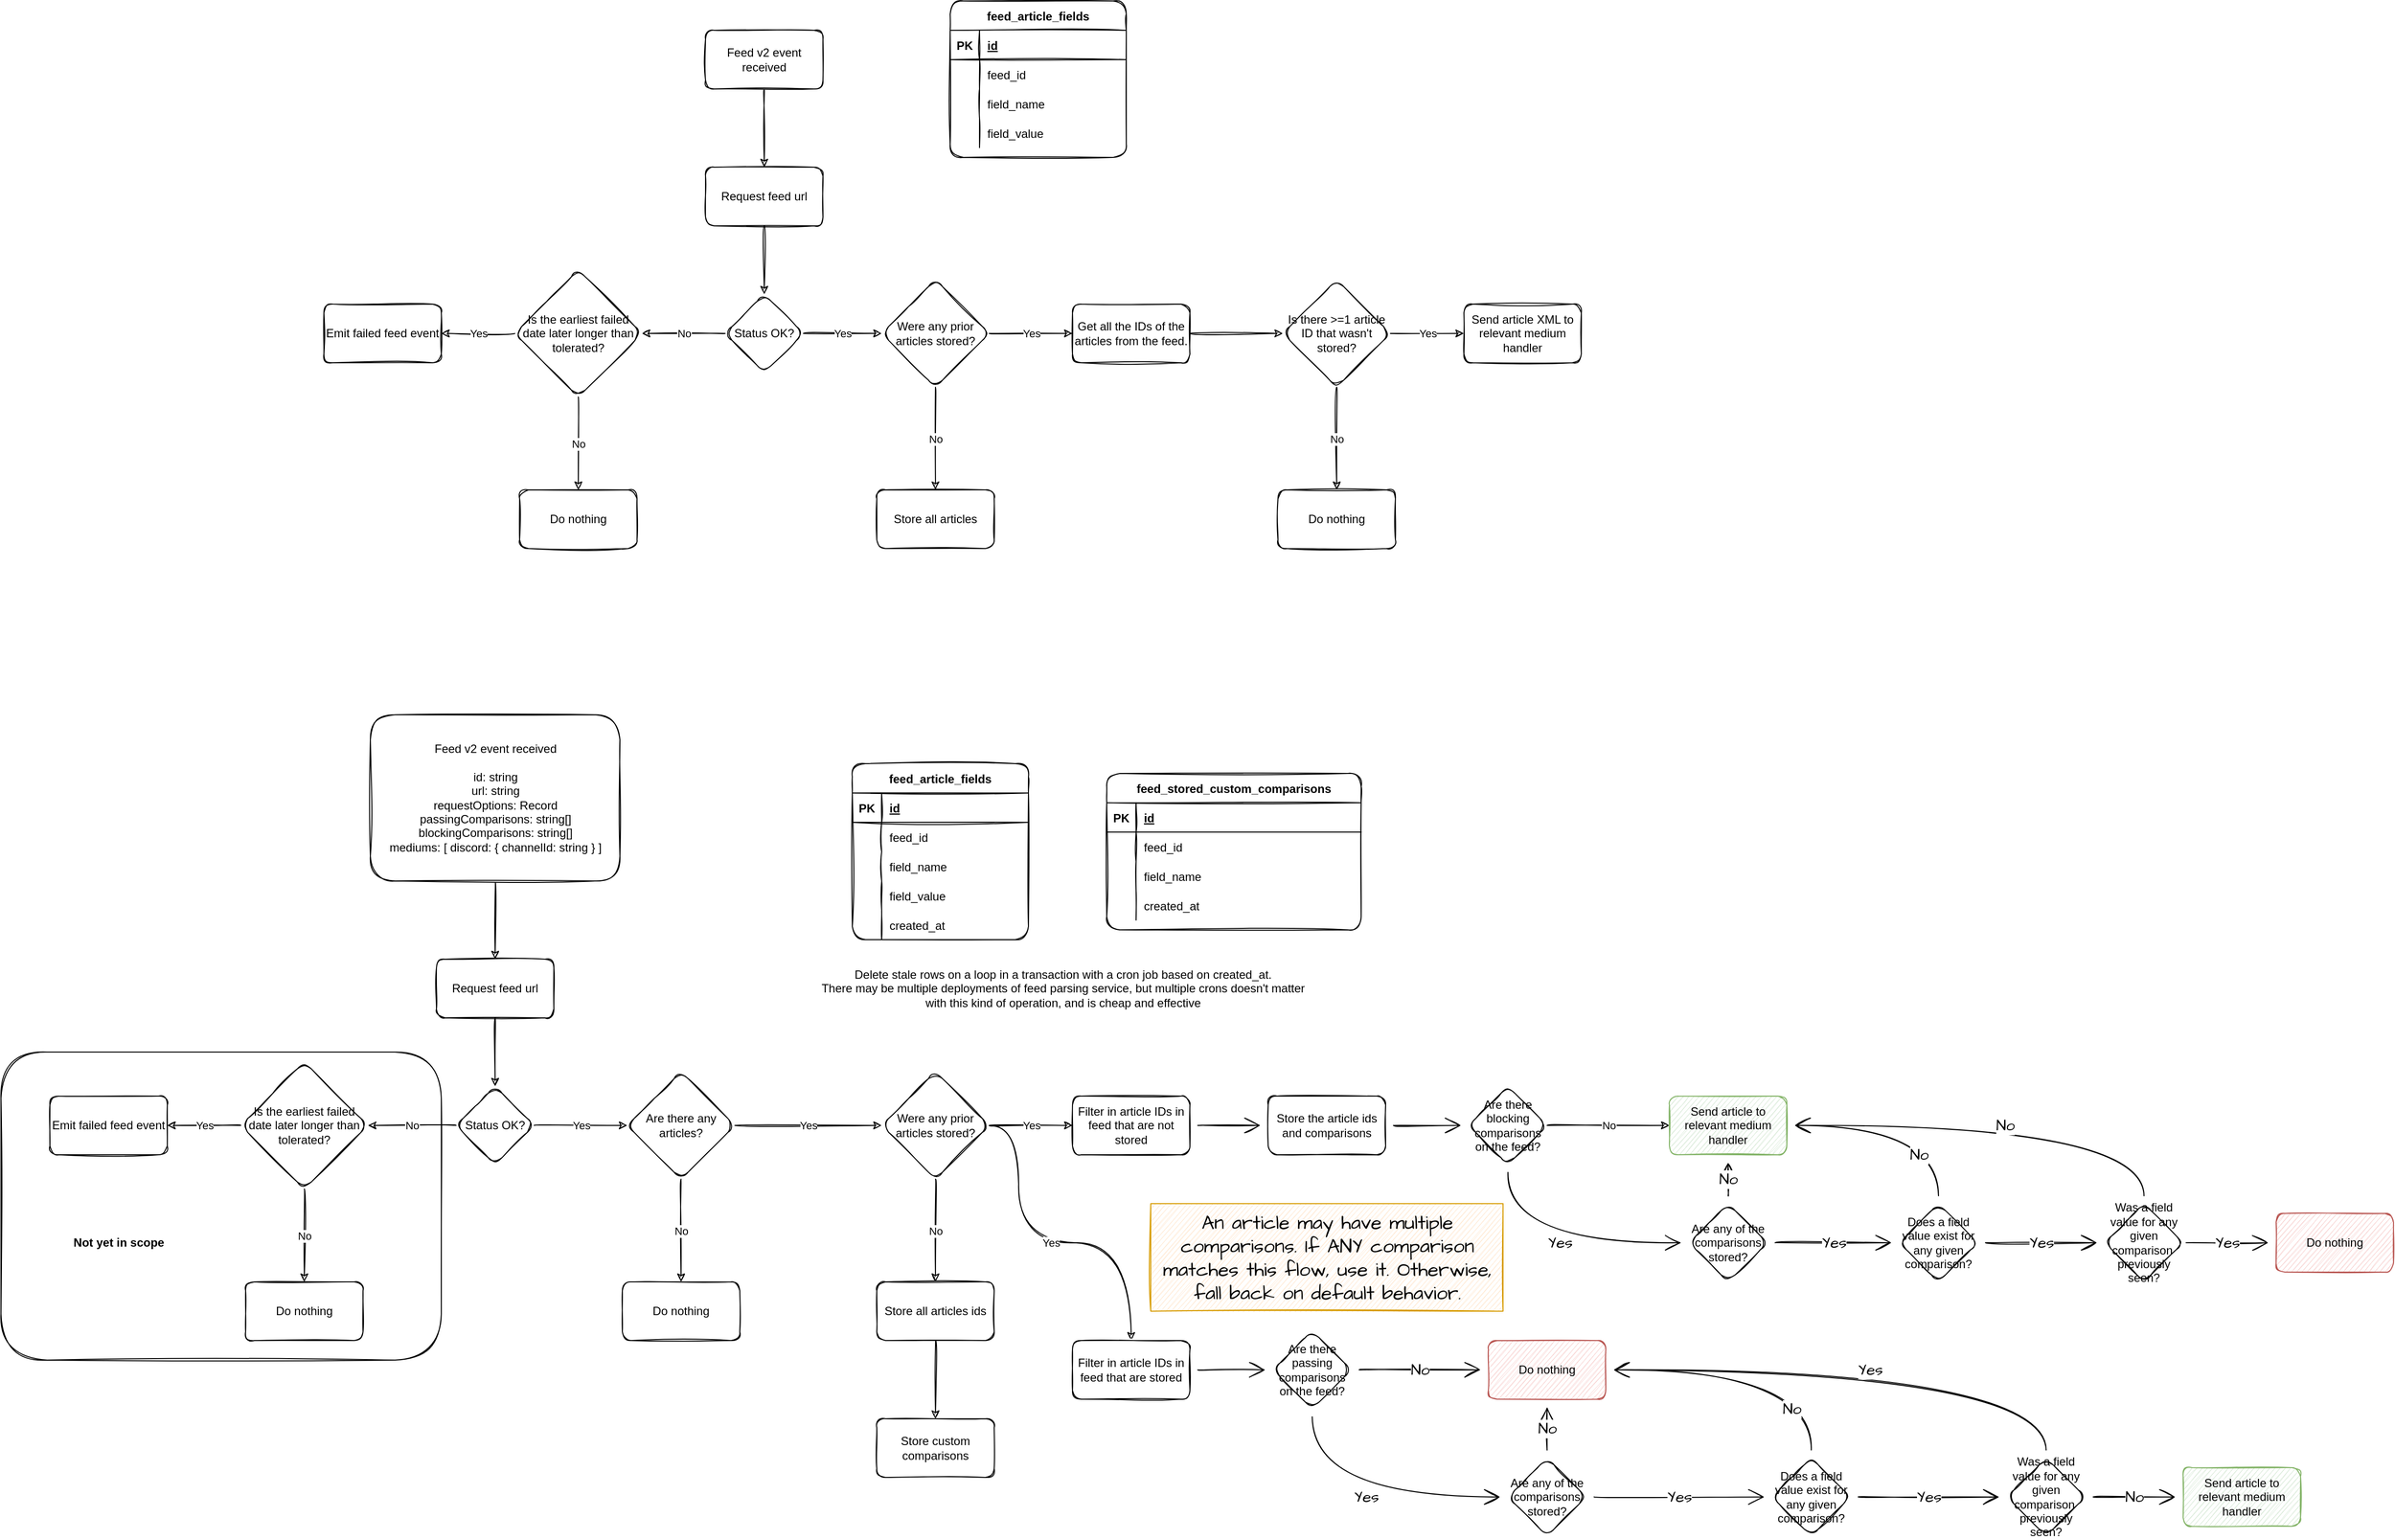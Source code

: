 <mxfile version="20.3.0" type="device"><diagram id="NX3dtGJ8D5LX6CL2xQd_" name="Page-1"><mxGraphModel dx="4646" dy="1750" grid="1" gridSize="10" guides="1" tooltips="1" connect="1" arrows="1" fold="1" page="1" pageScale="1" pageWidth="850" pageHeight="1100" math="0" shadow="0"><root><mxCell id="0"/><mxCell id="1" parent="0"/><mxCell id="JQolYq6TL8pq6cdomfKo-1" value="" style="rounded=1;whiteSpace=wrap;html=1;sketch=1;" parent="1" vertex="1"><mxGeometry x="-940" y="1565" width="450" height="315" as="geometry"/></mxCell><mxCell id="UjruZwd3afBbPJauYaUK-8" value="" style="edgeStyle=orthogonalEdgeStyle;curved=1;rounded=1;sketch=1;orthogonalLoop=1;jettySize=auto;html=1;" parent="1" source="UjruZwd3afBbPJauYaUK-1" target="UjruZwd3afBbPJauYaUK-7" edge="1"><mxGeometry relative="1" as="geometry"/></mxCell><mxCell id="UjruZwd3afBbPJauYaUK-1" value="Feed v2 event received" style="rounded=1;whiteSpace=wrap;html=1;sketch=1;" parent="1" vertex="1"><mxGeometry x="-220" y="520" width="120" height="60" as="geometry"/></mxCell><mxCell id="UjruZwd3afBbPJauYaUK-10" value="" style="edgeStyle=orthogonalEdgeStyle;curved=1;rounded=1;sketch=1;orthogonalLoop=1;jettySize=auto;html=1;" parent="1" source="UjruZwd3afBbPJauYaUK-7" target="UjruZwd3afBbPJauYaUK-9" edge="1"><mxGeometry relative="1" as="geometry"/></mxCell><mxCell id="UjruZwd3afBbPJauYaUK-7" value="Request feed url" style="whiteSpace=wrap;html=1;rounded=1;sketch=1;" parent="1" vertex="1"><mxGeometry x="-220" y="660" width="120" height="60" as="geometry"/></mxCell><mxCell id="UjruZwd3afBbPJauYaUK-16" value="Yes" style="edgeStyle=orthogonalEdgeStyle;curved=1;rounded=1;sketch=1;orthogonalLoop=1;jettySize=auto;html=1;" parent="1" source="UjruZwd3afBbPJauYaUK-9" target="UjruZwd3afBbPJauYaUK-15" edge="1"><mxGeometry relative="1" as="geometry"/></mxCell><mxCell id="UuwWBaekRTaHLCfg-DaV-33" value="No" style="edgeStyle=orthogonalEdgeStyle;curved=1;rounded=1;sketch=1;orthogonalLoop=1;jettySize=auto;html=1;" parent="1" source="UjruZwd3afBbPJauYaUK-9" target="UuwWBaekRTaHLCfg-DaV-32" edge="1"><mxGeometry relative="1" as="geometry"/></mxCell><mxCell id="UjruZwd3afBbPJauYaUK-9" value="Status OK?" style="rhombus;whiteSpace=wrap;html=1;rounded=1;sketch=1;" parent="1" vertex="1"><mxGeometry x="-200" y="790" width="80" height="80" as="geometry"/></mxCell><mxCell id="UjruZwd3afBbPJauYaUK-11" value="Emit failed feed event" style="whiteSpace=wrap;html=1;rounded=1;sketch=1;" parent="1" vertex="1"><mxGeometry x="-610" y="800" width="120" height="60" as="geometry"/></mxCell><mxCell id="UjruZwd3afBbPJauYaUK-20" value="Yes" style="edgeStyle=orthogonalEdgeStyle;curved=1;rounded=1;sketch=1;orthogonalLoop=1;jettySize=auto;html=1;" parent="1" source="UjruZwd3afBbPJauYaUK-15" target="UjruZwd3afBbPJauYaUK-19" edge="1"><mxGeometry relative="1" as="geometry"/></mxCell><mxCell id="UjruZwd3afBbPJauYaUK-62" value="No" style="edgeStyle=orthogonalEdgeStyle;curved=1;rounded=1;sketch=1;orthogonalLoop=1;jettySize=auto;html=1;" parent="1" source="UjruZwd3afBbPJauYaUK-15" target="UjruZwd3afBbPJauYaUK-61" edge="1"><mxGeometry relative="1" as="geometry"/></mxCell><mxCell id="UjruZwd3afBbPJauYaUK-15" value="Were any prior articles stored?" style="rhombus;whiteSpace=wrap;html=1;rounded=1;sketch=1;" parent="1" vertex="1"><mxGeometry x="-40" y="775" width="110" height="110" as="geometry"/></mxCell><mxCell id="UjruZwd3afBbPJauYaUK-22" value="" style="edgeStyle=orthogonalEdgeStyle;curved=1;rounded=1;sketch=1;orthogonalLoop=1;jettySize=auto;html=1;" parent="1" source="UjruZwd3afBbPJauYaUK-19" target="UjruZwd3afBbPJauYaUK-21" edge="1"><mxGeometry relative="1" as="geometry"/></mxCell><mxCell id="UjruZwd3afBbPJauYaUK-19" value="Get all the IDs of the articles from the feed." style="whiteSpace=wrap;html=1;rounded=1;sketch=1;" parent="1" vertex="1"><mxGeometry x="155" y="800" width="120" height="60" as="geometry"/></mxCell><mxCell id="UjruZwd3afBbPJauYaUK-28" value="No" style="edgeStyle=orthogonalEdgeStyle;curved=1;rounded=1;sketch=1;orthogonalLoop=1;jettySize=auto;html=1;" parent="1" source="UjruZwd3afBbPJauYaUK-21" target="UjruZwd3afBbPJauYaUK-27" edge="1"><mxGeometry relative="1" as="geometry"/></mxCell><mxCell id="UjruZwd3afBbPJauYaUK-30" value="Yes" style="edgeStyle=orthogonalEdgeStyle;curved=1;rounded=1;sketch=1;orthogonalLoop=1;jettySize=auto;html=1;" parent="1" source="UjruZwd3afBbPJauYaUK-21" target="UjruZwd3afBbPJauYaUK-29" edge="1"><mxGeometry relative="1" as="geometry"/></mxCell><mxCell id="UjruZwd3afBbPJauYaUK-21" value="Is there &amp;gt;=1 article ID that wasn't stored?" style="rhombus;whiteSpace=wrap;html=1;rounded=1;sketch=1;" parent="1" vertex="1"><mxGeometry x="370" y="775" width="110" height="110" as="geometry"/></mxCell><mxCell id="UjruZwd3afBbPJauYaUK-27" value="Do nothing" style="whiteSpace=wrap;html=1;rounded=1;sketch=1;" parent="1" vertex="1"><mxGeometry x="365" y="990" width="120" height="60" as="geometry"/></mxCell><mxCell id="UjruZwd3afBbPJauYaUK-29" value="Send article XML to relevant medium handler" style="whiteSpace=wrap;html=1;rounded=1;sketch=1;" parent="1" vertex="1"><mxGeometry x="555" y="800" width="120" height="60" as="geometry"/></mxCell><mxCell id="UjruZwd3afBbPJauYaUK-31" value="feed_article_fields" style="shape=table;startSize=30;container=1;collapsible=1;childLayout=tableLayout;fixedRows=1;rowLines=0;fontStyle=1;align=center;resizeLast=1;rounded=1;sketch=1;" parent="1" vertex="1"><mxGeometry x="30" y="490" width="180" height="160.0" as="geometry"/></mxCell><mxCell id="UjruZwd3afBbPJauYaUK-32" value="" style="shape=tableRow;horizontal=0;startSize=0;swimlaneHead=0;swimlaneBody=0;fillColor=none;collapsible=0;dropTarget=0;points=[[0,0.5],[1,0.5]];portConstraint=eastwest;top=0;left=0;right=0;bottom=1;rounded=1;sketch=1;" parent="UjruZwd3afBbPJauYaUK-31" vertex="1"><mxGeometry y="30" width="180" height="30" as="geometry"/></mxCell><mxCell id="UjruZwd3afBbPJauYaUK-33" value="PK" style="shape=partialRectangle;connectable=0;fillColor=none;top=0;left=0;bottom=0;right=0;fontStyle=1;overflow=hidden;rounded=1;sketch=1;" parent="UjruZwd3afBbPJauYaUK-32" vertex="1"><mxGeometry width="30" height="30" as="geometry"><mxRectangle width="30" height="30" as="alternateBounds"/></mxGeometry></mxCell><mxCell id="UjruZwd3afBbPJauYaUK-34" value="id" style="shape=partialRectangle;connectable=0;fillColor=none;top=0;left=0;bottom=0;right=0;align=left;spacingLeft=6;fontStyle=5;overflow=hidden;rounded=1;sketch=1;" parent="UjruZwd3afBbPJauYaUK-32" vertex="1"><mxGeometry x="30" width="150" height="30" as="geometry"><mxRectangle width="150" height="30" as="alternateBounds"/></mxGeometry></mxCell><mxCell id="UjruZwd3afBbPJauYaUK-35" value="" style="shape=tableRow;horizontal=0;startSize=0;swimlaneHead=0;swimlaneBody=0;fillColor=none;collapsible=0;dropTarget=0;points=[[0,0.5],[1,0.5]];portConstraint=eastwest;top=0;left=0;right=0;bottom=0;rounded=1;sketch=1;" parent="UjruZwd3afBbPJauYaUK-31" vertex="1"><mxGeometry y="60" width="180" height="30" as="geometry"/></mxCell><mxCell id="UjruZwd3afBbPJauYaUK-36" value="" style="shape=partialRectangle;connectable=0;fillColor=none;top=0;left=0;bottom=0;right=0;editable=1;overflow=hidden;rounded=1;sketch=1;" parent="UjruZwd3afBbPJauYaUK-35" vertex="1"><mxGeometry width="30" height="30" as="geometry"><mxRectangle width="30" height="30" as="alternateBounds"/></mxGeometry></mxCell><mxCell id="UjruZwd3afBbPJauYaUK-37" value="feed_id" style="shape=partialRectangle;connectable=0;fillColor=none;top=0;left=0;bottom=0;right=0;align=left;spacingLeft=6;overflow=hidden;rounded=1;sketch=1;" parent="UjruZwd3afBbPJauYaUK-35" vertex="1"><mxGeometry x="30" width="150" height="30" as="geometry"><mxRectangle width="150" height="30" as="alternateBounds"/></mxGeometry></mxCell><mxCell id="UjruZwd3afBbPJauYaUK-38" value="" style="shape=tableRow;horizontal=0;startSize=0;swimlaneHead=0;swimlaneBody=0;fillColor=none;collapsible=0;dropTarget=0;points=[[0,0.5],[1,0.5]];portConstraint=eastwest;top=0;left=0;right=0;bottom=0;rounded=1;sketch=1;" parent="UjruZwd3afBbPJauYaUK-31" vertex="1"><mxGeometry y="90" width="180" height="30" as="geometry"/></mxCell><mxCell id="UjruZwd3afBbPJauYaUK-39" value="" style="shape=partialRectangle;connectable=0;fillColor=none;top=0;left=0;bottom=0;right=0;editable=1;overflow=hidden;rounded=1;sketch=1;" parent="UjruZwd3afBbPJauYaUK-38" vertex="1"><mxGeometry width="30" height="30" as="geometry"><mxRectangle width="30" height="30" as="alternateBounds"/></mxGeometry></mxCell><mxCell id="UjruZwd3afBbPJauYaUK-40" value="field_name" style="shape=partialRectangle;connectable=0;fillColor=none;top=0;left=0;bottom=0;right=0;align=left;spacingLeft=6;overflow=hidden;rounded=1;sketch=1;" parent="UjruZwd3afBbPJauYaUK-38" vertex="1"><mxGeometry x="30" width="150" height="30" as="geometry"><mxRectangle width="150" height="30" as="alternateBounds"/></mxGeometry></mxCell><mxCell id="UjruZwd3afBbPJauYaUK-41" value="" style="shape=tableRow;horizontal=0;startSize=0;swimlaneHead=0;swimlaneBody=0;fillColor=none;collapsible=0;dropTarget=0;points=[[0,0.5],[1,0.5]];portConstraint=eastwest;top=0;left=0;right=0;bottom=0;rounded=1;sketch=1;" parent="UjruZwd3afBbPJauYaUK-31" vertex="1"><mxGeometry y="120" width="180" height="30" as="geometry"/></mxCell><mxCell id="UjruZwd3afBbPJauYaUK-42" value="" style="shape=partialRectangle;connectable=0;fillColor=none;top=0;left=0;bottom=0;right=0;editable=1;overflow=hidden;rounded=1;sketch=1;" parent="UjruZwd3afBbPJauYaUK-41" vertex="1"><mxGeometry width="30" height="30" as="geometry"><mxRectangle width="30" height="30" as="alternateBounds"/></mxGeometry></mxCell><mxCell id="UjruZwd3afBbPJauYaUK-43" value="field_value" style="shape=partialRectangle;connectable=0;fillColor=none;top=0;left=0;bottom=0;right=0;align=left;spacingLeft=6;overflow=hidden;rounded=1;sketch=1;" parent="UjruZwd3afBbPJauYaUK-41" vertex="1"><mxGeometry x="30" width="150" height="30" as="geometry"><mxRectangle width="150" height="30" as="alternateBounds"/></mxGeometry></mxCell><mxCell id="UjruZwd3afBbPJauYaUK-48" value="feed_stored_custom_comparisons" style="shape=table;startSize=30;container=1;collapsible=1;childLayout=tableLayout;fixedRows=1;rowLines=0;fontStyle=1;align=center;resizeLast=1;rounded=1;sketch=1;" parent="1" vertex="1"><mxGeometry x="190" y="1280" width="260" height="160" as="geometry"><mxRectangle x="290" y="1310" width="230" height="30" as="alternateBounds"/></mxGeometry></mxCell><mxCell id="UjruZwd3afBbPJauYaUK-49" value="" style="shape=tableRow;horizontal=0;startSize=0;swimlaneHead=0;swimlaneBody=0;fillColor=none;collapsible=0;dropTarget=0;points=[[0,0.5],[1,0.5]];portConstraint=eastwest;top=0;left=0;right=0;bottom=1;rounded=1;sketch=1;" parent="UjruZwd3afBbPJauYaUK-48" vertex="1"><mxGeometry y="30" width="260" height="30" as="geometry"/></mxCell><mxCell id="UjruZwd3afBbPJauYaUK-50" value="PK" style="shape=partialRectangle;connectable=0;fillColor=none;top=0;left=0;bottom=0;right=0;fontStyle=1;overflow=hidden;rounded=1;sketch=1;" parent="UjruZwd3afBbPJauYaUK-49" vertex="1"><mxGeometry width="30" height="30" as="geometry"><mxRectangle width="30" height="30" as="alternateBounds"/></mxGeometry></mxCell><mxCell id="UjruZwd3afBbPJauYaUK-51" value="id" style="shape=partialRectangle;connectable=0;fillColor=none;top=0;left=0;bottom=0;right=0;align=left;spacingLeft=6;fontStyle=5;overflow=hidden;rounded=1;sketch=1;" parent="UjruZwd3afBbPJauYaUK-49" vertex="1"><mxGeometry x="30" width="230" height="30" as="geometry"><mxRectangle width="230" height="30" as="alternateBounds"/></mxGeometry></mxCell><mxCell id="UjruZwd3afBbPJauYaUK-52" value="" style="shape=tableRow;horizontal=0;startSize=0;swimlaneHead=0;swimlaneBody=0;fillColor=none;collapsible=0;dropTarget=0;points=[[0,0.5],[1,0.5]];portConstraint=eastwest;top=0;left=0;right=0;bottom=0;rounded=1;sketch=1;" parent="UjruZwd3afBbPJauYaUK-48" vertex="1"><mxGeometry y="60" width="260" height="30" as="geometry"/></mxCell><mxCell id="UjruZwd3afBbPJauYaUK-53" value="" style="shape=partialRectangle;connectable=0;fillColor=none;top=0;left=0;bottom=0;right=0;editable=1;overflow=hidden;rounded=1;sketch=1;" parent="UjruZwd3afBbPJauYaUK-52" vertex="1"><mxGeometry width="30" height="30" as="geometry"><mxRectangle width="30" height="30" as="alternateBounds"/></mxGeometry></mxCell><mxCell id="UjruZwd3afBbPJauYaUK-54" value="feed_id" style="shape=partialRectangle;connectable=0;fillColor=none;top=0;left=0;bottom=0;right=0;align=left;spacingLeft=6;overflow=hidden;rounded=1;sketch=1;" parent="UjruZwd3afBbPJauYaUK-52" vertex="1"><mxGeometry x="30" width="230" height="30" as="geometry"><mxRectangle width="230" height="30" as="alternateBounds"/></mxGeometry></mxCell><mxCell id="UjruZwd3afBbPJauYaUK-55" value="" style="shape=tableRow;horizontal=0;startSize=0;swimlaneHead=0;swimlaneBody=0;fillColor=none;collapsible=0;dropTarget=0;points=[[0,0.5],[1,0.5]];portConstraint=eastwest;top=0;left=0;right=0;bottom=0;rounded=1;sketch=1;" parent="UjruZwd3afBbPJauYaUK-48" vertex="1"><mxGeometry y="90" width="260" height="30" as="geometry"/></mxCell><mxCell id="UjruZwd3afBbPJauYaUK-56" value="" style="shape=partialRectangle;connectable=0;fillColor=none;top=0;left=0;bottom=0;right=0;editable=1;overflow=hidden;rounded=1;sketch=1;" parent="UjruZwd3afBbPJauYaUK-55" vertex="1"><mxGeometry width="30" height="30" as="geometry"><mxRectangle width="30" height="30" as="alternateBounds"/></mxGeometry></mxCell><mxCell id="UjruZwd3afBbPJauYaUK-57" value="field_name" style="shape=partialRectangle;connectable=0;fillColor=none;top=0;left=0;bottom=0;right=0;align=left;spacingLeft=6;overflow=hidden;rounded=1;sketch=1;" parent="UjruZwd3afBbPJauYaUK-55" vertex="1"><mxGeometry x="30" width="230" height="30" as="geometry"><mxRectangle width="230" height="30" as="alternateBounds"/></mxGeometry></mxCell><mxCell id="yn1hwehhGL6Bfe9SD7ZM-12" style="shape=tableRow;horizontal=0;startSize=0;swimlaneHead=0;swimlaneBody=0;fillColor=none;collapsible=0;dropTarget=0;points=[[0,0.5],[1,0.5]];portConstraint=eastwest;top=0;left=0;right=0;bottom=0;rounded=1;sketch=1;" parent="UjruZwd3afBbPJauYaUK-48" vertex="1"><mxGeometry y="120" width="260" height="30" as="geometry"/></mxCell><mxCell id="yn1hwehhGL6Bfe9SD7ZM-13" style="shape=partialRectangle;connectable=0;fillColor=none;top=0;left=0;bottom=0;right=0;editable=1;overflow=hidden;rounded=1;sketch=1;" parent="yn1hwehhGL6Bfe9SD7ZM-12" vertex="1"><mxGeometry width="30" height="30" as="geometry"><mxRectangle width="30" height="30" as="alternateBounds"/></mxGeometry></mxCell><mxCell id="yn1hwehhGL6Bfe9SD7ZM-14" value="created_at" style="shape=partialRectangle;connectable=0;fillColor=none;top=0;left=0;bottom=0;right=0;align=left;spacingLeft=6;overflow=hidden;rounded=1;sketch=1;" parent="yn1hwehhGL6Bfe9SD7ZM-12" vertex="1"><mxGeometry x="30" width="230" height="30" as="geometry"><mxRectangle width="230" height="30" as="alternateBounds"/></mxGeometry></mxCell><mxCell id="UjruZwd3afBbPJauYaUK-61" value="Store all articles" style="whiteSpace=wrap;html=1;rounded=1;sketch=1;" parent="1" vertex="1"><mxGeometry x="-45" y="990" width="120" height="60" as="geometry"/></mxCell><mxCell id="UjruZwd3afBbPJauYaUK-65" value="" style="edgeStyle=orthogonalEdgeStyle;curved=1;rounded=1;sketch=1;orthogonalLoop=1;jettySize=auto;html=1;" parent="1" source="UjruZwd3afBbPJauYaUK-66" target="UjruZwd3afBbPJauYaUK-68" edge="1"><mxGeometry relative="1" as="geometry"/></mxCell><mxCell id="UjruZwd3afBbPJauYaUK-66" value="Feed v2 event received&lt;br&gt;&lt;br&gt;id: string&lt;br&gt;url: string&lt;br&gt;requestOptions: Record&lt;br&gt;passingComparisons: string[]&lt;br&gt;blockingComparisons: string[]&lt;br&gt;mediums: [ discord: { channelId: string } ]" style="rounded=1;whiteSpace=wrap;html=1;sketch=1;" parent="1" vertex="1"><mxGeometry x="-562.5" y="1220" width="255" height="170" as="geometry"/></mxCell><mxCell id="UjruZwd3afBbPJauYaUK-67" value="" style="edgeStyle=orthogonalEdgeStyle;curved=1;rounded=1;sketch=1;orthogonalLoop=1;jettySize=auto;html=1;" parent="1" source="UjruZwd3afBbPJauYaUK-68" target="UjruZwd3afBbPJauYaUK-71" edge="1"><mxGeometry relative="1" as="geometry"/></mxCell><mxCell id="UjruZwd3afBbPJauYaUK-68" value="Request feed url" style="whiteSpace=wrap;html=1;rounded=1;sketch=1;" parent="1" vertex="1"><mxGeometry x="-495" y="1470" width="120" height="60" as="geometry"/></mxCell><mxCell id="UjruZwd3afBbPJauYaUK-69" value="No" style="edgeStyle=orthogonalEdgeStyle;curved=1;rounded=1;sketch=1;orthogonalLoop=1;jettySize=auto;html=1;" parent="1" source="UjruZwd3afBbPJauYaUK-71" target="UuwWBaekRTaHLCfg-DaV-40" edge="1"><mxGeometry relative="1" as="geometry"><mxPoint x="-565" y="1640" as="targetPoint"/></mxGeometry></mxCell><mxCell id="iuMn7tpD9cM22pxdiY5I-2" value="Yes" style="edgeStyle=orthogonalEdgeStyle;rounded=1;orthogonalLoop=1;jettySize=auto;html=1;sketch=1;curved=1;" parent="1" source="UjruZwd3afBbPJauYaUK-71" target="iuMn7tpD9cM22pxdiY5I-1" edge="1"><mxGeometry relative="1" as="geometry"/></mxCell><mxCell id="UjruZwd3afBbPJauYaUK-71" value="Status OK?" style="rhombus;whiteSpace=wrap;html=1;rounded=1;sketch=1;" parent="1" vertex="1"><mxGeometry x="-475" y="1600" width="80" height="80" as="geometry"/></mxCell><mxCell id="UjruZwd3afBbPJauYaUK-73" value="Yes" style="edgeStyle=orthogonalEdgeStyle;curved=1;rounded=1;sketch=1;orthogonalLoop=1;jettySize=auto;html=1;" parent="1" source="UjruZwd3afBbPJauYaUK-75" target="UjruZwd3afBbPJauYaUK-77" edge="1"><mxGeometry relative="1" as="geometry"/></mxCell><mxCell id="UjruZwd3afBbPJauYaUK-74" value="No" style="edgeStyle=orthogonalEdgeStyle;curved=1;rounded=1;sketch=1;orthogonalLoop=1;jettySize=auto;html=1;" parent="1" source="UjruZwd3afBbPJauYaUK-75" target="UjruZwd3afBbPJauYaUK-96" edge="1"><mxGeometry relative="1" as="geometry"/></mxCell><mxCell id="W9QE7GPgcjzVkX7TbhFV-22" value="Yes" style="edgeStyle=orthogonalEdgeStyle;rounded=1;orthogonalLoop=1;jettySize=auto;html=1;sketch=1;curved=1;" parent="1" source="UjruZwd3afBbPJauYaUK-75" target="W9QE7GPgcjzVkX7TbhFV-17" edge="1"><mxGeometry relative="1" as="geometry"><Array as="points"><mxPoint x="100" y="1640"/><mxPoint x="100" y="1760"/></Array></mxGeometry></mxCell><mxCell id="UjruZwd3afBbPJauYaUK-75" value="Were any prior articles stored?" style="rhombus;whiteSpace=wrap;html=1;rounded=1;sketch=1;" parent="1" vertex="1"><mxGeometry x="-40" y="1585" width="110" height="110" as="geometry"/></mxCell><mxCell id="W9QE7GPgcjzVkX7TbhFV-47" value="" style="edgeStyle=orthogonalEdgeStyle;curved=1;rounded=0;sketch=1;hachureGap=4;orthogonalLoop=1;jettySize=auto;html=1;fontFamily=Architects Daughter;fontSource=https%3A%2F%2Ffonts.googleapis.com%2Fcss%3Ffamily%3DArchitects%2BDaughter;fontSize=16;endArrow=open;startSize=14;endSize=14;sourcePerimeterSpacing=8;targetPerimeterSpacing=8;" parent="1" source="UjruZwd3afBbPJauYaUK-77" target="W9QE7GPgcjzVkX7TbhFV-46" edge="1"><mxGeometry relative="1" as="geometry"/></mxCell><mxCell id="UjruZwd3afBbPJauYaUK-77" value="Filter in article IDs in feed that are not stored" style="whiteSpace=wrap;html=1;rounded=1;sketch=1;" parent="1" vertex="1"><mxGeometry x="155" y="1610" width="120" height="60" as="geometry"/></mxCell><mxCell id="UjruZwd3afBbPJauYaUK-83" value="feed_article_fields" style="shape=table;startSize=30;container=1;collapsible=1;childLayout=tableLayout;fixedRows=1;rowLines=0;fontStyle=1;align=center;resizeLast=1;rounded=1;sketch=1;" parent="1" vertex="1"><mxGeometry x="-70" y="1270" width="180" height="180" as="geometry"/></mxCell><mxCell id="UjruZwd3afBbPJauYaUK-84" value="" style="shape=tableRow;horizontal=0;startSize=0;swimlaneHead=0;swimlaneBody=0;fillColor=none;collapsible=0;dropTarget=0;points=[[0,0.5],[1,0.5]];portConstraint=eastwest;top=0;left=0;right=0;bottom=1;rounded=1;sketch=1;" parent="UjruZwd3afBbPJauYaUK-83" vertex="1"><mxGeometry y="30" width="180" height="30" as="geometry"/></mxCell><mxCell id="UjruZwd3afBbPJauYaUK-85" value="PK" style="shape=partialRectangle;connectable=0;fillColor=none;top=0;left=0;bottom=0;right=0;fontStyle=1;overflow=hidden;rounded=1;sketch=1;" parent="UjruZwd3afBbPJauYaUK-84" vertex="1"><mxGeometry width="30" height="30" as="geometry"><mxRectangle width="30" height="30" as="alternateBounds"/></mxGeometry></mxCell><mxCell id="UjruZwd3afBbPJauYaUK-86" value="id" style="shape=partialRectangle;connectable=0;fillColor=none;top=0;left=0;bottom=0;right=0;align=left;spacingLeft=6;fontStyle=5;overflow=hidden;rounded=1;sketch=1;" parent="UjruZwd3afBbPJauYaUK-84" vertex="1"><mxGeometry x="30" width="150" height="30" as="geometry"><mxRectangle width="150" height="30" as="alternateBounds"/></mxGeometry></mxCell><mxCell id="UjruZwd3afBbPJauYaUK-87" value="" style="shape=tableRow;horizontal=0;startSize=0;swimlaneHead=0;swimlaneBody=0;fillColor=none;collapsible=0;dropTarget=0;points=[[0,0.5],[1,0.5]];portConstraint=eastwest;top=0;left=0;right=0;bottom=0;rounded=1;sketch=1;" parent="UjruZwd3afBbPJauYaUK-83" vertex="1"><mxGeometry y="60" width="180" height="30" as="geometry"/></mxCell><mxCell id="UjruZwd3afBbPJauYaUK-88" value="" style="shape=partialRectangle;connectable=0;fillColor=none;top=0;left=0;bottom=0;right=0;editable=1;overflow=hidden;rounded=1;sketch=1;" parent="UjruZwd3afBbPJauYaUK-87" vertex="1"><mxGeometry width="30" height="30" as="geometry"><mxRectangle width="30" height="30" as="alternateBounds"/></mxGeometry></mxCell><mxCell id="UjruZwd3afBbPJauYaUK-89" value="feed_id" style="shape=partialRectangle;connectable=0;fillColor=none;top=0;left=0;bottom=0;right=0;align=left;spacingLeft=6;overflow=hidden;rounded=1;sketch=1;" parent="UjruZwd3afBbPJauYaUK-87" vertex="1"><mxGeometry x="30" width="150" height="30" as="geometry"><mxRectangle width="150" height="30" as="alternateBounds"/></mxGeometry></mxCell><mxCell id="UjruZwd3afBbPJauYaUK-90" value="" style="shape=tableRow;horizontal=0;startSize=0;swimlaneHead=0;swimlaneBody=0;fillColor=none;collapsible=0;dropTarget=0;points=[[0,0.5],[1,0.5]];portConstraint=eastwest;top=0;left=0;right=0;bottom=0;rounded=1;sketch=1;" parent="UjruZwd3afBbPJauYaUK-83" vertex="1"><mxGeometry y="90" width="180" height="30" as="geometry"/></mxCell><mxCell id="UjruZwd3afBbPJauYaUK-91" value="" style="shape=partialRectangle;connectable=0;fillColor=none;top=0;left=0;bottom=0;right=0;editable=1;overflow=hidden;rounded=1;sketch=1;" parent="UjruZwd3afBbPJauYaUK-90" vertex="1"><mxGeometry width="30" height="30" as="geometry"><mxRectangle width="30" height="30" as="alternateBounds"/></mxGeometry></mxCell><mxCell id="UjruZwd3afBbPJauYaUK-92" value="field_name" style="shape=partialRectangle;connectable=0;fillColor=none;top=0;left=0;bottom=0;right=0;align=left;spacingLeft=6;overflow=hidden;rounded=1;sketch=1;" parent="UjruZwd3afBbPJauYaUK-90" vertex="1"><mxGeometry x="30" width="150" height="30" as="geometry"><mxRectangle width="150" height="30" as="alternateBounds"/></mxGeometry></mxCell><mxCell id="UjruZwd3afBbPJauYaUK-93" value="" style="shape=tableRow;horizontal=0;startSize=0;swimlaneHead=0;swimlaneBody=0;fillColor=none;collapsible=0;dropTarget=0;points=[[0,0.5],[1,0.5]];portConstraint=eastwest;top=0;left=0;right=0;bottom=0;rounded=1;sketch=1;" parent="UjruZwd3afBbPJauYaUK-83" vertex="1"><mxGeometry y="120" width="180" height="30" as="geometry"/></mxCell><mxCell id="UjruZwd3afBbPJauYaUK-94" value="" style="shape=partialRectangle;connectable=0;fillColor=none;top=0;left=0;bottom=0;right=0;editable=1;overflow=hidden;rounded=1;sketch=1;" parent="UjruZwd3afBbPJauYaUK-93" vertex="1"><mxGeometry width="30" height="30" as="geometry"><mxRectangle width="30" height="30" as="alternateBounds"/></mxGeometry></mxCell><mxCell id="UjruZwd3afBbPJauYaUK-95" value="field_value" style="shape=partialRectangle;connectable=0;fillColor=none;top=0;left=0;bottom=0;right=0;align=left;spacingLeft=6;overflow=hidden;rounded=1;sketch=1;" parent="UjruZwd3afBbPJauYaUK-93" vertex="1"><mxGeometry x="30" width="150" height="30" as="geometry"><mxRectangle width="150" height="30" as="alternateBounds"/></mxGeometry></mxCell><mxCell id="UuwWBaekRTaHLCfg-DaV-29" style="shape=tableRow;horizontal=0;startSize=0;swimlaneHead=0;swimlaneBody=0;fillColor=none;collapsible=0;dropTarget=0;points=[[0,0.5],[1,0.5]];portConstraint=eastwest;top=0;left=0;right=0;bottom=0;rounded=1;sketch=1;" parent="UjruZwd3afBbPJauYaUK-83" vertex="1"><mxGeometry y="150" width="180" height="30" as="geometry"/></mxCell><mxCell id="UuwWBaekRTaHLCfg-DaV-30" style="shape=partialRectangle;connectable=0;fillColor=none;top=0;left=0;bottom=0;right=0;editable=1;overflow=hidden;rounded=1;sketch=1;" parent="UuwWBaekRTaHLCfg-DaV-29" vertex="1"><mxGeometry width="30" height="30" as="geometry"><mxRectangle width="30" height="30" as="alternateBounds"/></mxGeometry></mxCell><mxCell id="UuwWBaekRTaHLCfg-DaV-31" value="created_at" style="shape=partialRectangle;connectable=0;fillColor=none;top=0;left=0;bottom=0;right=0;align=left;spacingLeft=6;overflow=hidden;rounded=1;sketch=1;" parent="UuwWBaekRTaHLCfg-DaV-29" vertex="1"><mxGeometry x="30" width="150" height="30" as="geometry"><mxRectangle width="150" height="30" as="alternateBounds"/></mxGeometry></mxCell><mxCell id="UuwWBaekRTaHLCfg-DaV-4" value="" style="edgeStyle=orthogonalEdgeStyle;rounded=1;orthogonalLoop=1;jettySize=auto;html=1;sketch=1;curved=1;" parent="1" source="UjruZwd3afBbPJauYaUK-96" target="UuwWBaekRTaHLCfg-DaV-3" edge="1"><mxGeometry relative="1" as="geometry"/></mxCell><mxCell id="UjruZwd3afBbPJauYaUK-96" value="Store all articles ids" style="whiteSpace=wrap;html=1;rounded=1;sketch=1;" parent="1" vertex="1"><mxGeometry x="-45" y="1800" width="120" height="60" as="geometry"/></mxCell><mxCell id="UuwWBaekRTaHLCfg-DaV-3" value="Store custom comparisons" style="whiteSpace=wrap;html=1;rounded=1;sketch=1;" parent="1" vertex="1"><mxGeometry x="-45" y="1940" width="120" height="60" as="geometry"/></mxCell><mxCell id="UuwWBaekRTaHLCfg-DaV-26" value="" style="shape=tableRow;horizontal=0;startSize=0;swimlaneHead=0;swimlaneBody=0;fillColor=none;collapsible=0;dropTarget=0;points=[[0,0.5],[1,0.5]];portConstraint=eastwest;top=0;left=0;right=0;bottom=0;rounded=1;sketch=1;" parent="1" vertex="1"><mxGeometry x="170" y="1370" width="180" height="30" as="geometry"/></mxCell><mxCell id="UuwWBaekRTaHLCfg-DaV-27" value="" style="shape=partialRectangle;connectable=0;fillColor=none;top=0;left=0;bottom=0;right=0;editable=1;overflow=hidden;rounded=1;sketch=1;" parent="UuwWBaekRTaHLCfg-DaV-26" vertex="1"><mxGeometry width="30" height="30" as="geometry"><mxRectangle width="30" height="30" as="alternateBounds"/></mxGeometry></mxCell><mxCell id="UuwWBaekRTaHLCfg-DaV-34" value="Yes" style="edgeStyle=orthogonalEdgeStyle;curved=1;rounded=1;sketch=1;orthogonalLoop=1;jettySize=auto;html=1;" parent="1" source="UuwWBaekRTaHLCfg-DaV-32" target="UjruZwd3afBbPJauYaUK-11" edge="1"><mxGeometry relative="1" as="geometry"/></mxCell><mxCell id="UuwWBaekRTaHLCfg-DaV-36" value="No" style="edgeStyle=orthogonalEdgeStyle;curved=1;rounded=1;sketch=1;orthogonalLoop=1;jettySize=auto;html=1;" parent="1" source="UuwWBaekRTaHLCfg-DaV-32" target="UuwWBaekRTaHLCfg-DaV-35" edge="1"><mxGeometry relative="1" as="geometry"/></mxCell><mxCell id="UuwWBaekRTaHLCfg-DaV-32" value="Is the earliest failed date later longer than tolerated?" style="rhombus;whiteSpace=wrap;html=1;rounded=1;sketch=1;" parent="1" vertex="1"><mxGeometry x="-415" y="765" width="130" height="130" as="geometry"/></mxCell><mxCell id="UuwWBaekRTaHLCfg-DaV-35" value="Do nothing" style="whiteSpace=wrap;html=1;rounded=1;sketch=1;" parent="1" vertex="1"><mxGeometry x="-410" y="990" width="120" height="60" as="geometry"/></mxCell><mxCell id="UuwWBaekRTaHLCfg-DaV-37" value="Emit failed feed event" style="whiteSpace=wrap;html=1;rounded=1;sketch=1;" parent="1" vertex="1"><mxGeometry x="-890" y="1610" width="120" height="60" as="geometry"/></mxCell><mxCell id="UuwWBaekRTaHLCfg-DaV-38" value="Yes" style="edgeStyle=orthogonalEdgeStyle;curved=1;rounded=1;sketch=1;orthogonalLoop=1;jettySize=auto;html=1;" parent="1" source="UuwWBaekRTaHLCfg-DaV-40" target="UuwWBaekRTaHLCfg-DaV-37" edge="1"><mxGeometry relative="1" as="geometry"/></mxCell><mxCell id="UuwWBaekRTaHLCfg-DaV-39" value="No" style="edgeStyle=orthogonalEdgeStyle;curved=1;rounded=1;sketch=1;orthogonalLoop=1;jettySize=auto;html=1;" parent="1" source="UuwWBaekRTaHLCfg-DaV-40" target="UuwWBaekRTaHLCfg-DaV-41" edge="1"><mxGeometry relative="1" as="geometry"/></mxCell><mxCell id="UuwWBaekRTaHLCfg-DaV-40" value="Is the earliest failed date later longer than tolerated?" style="rhombus;whiteSpace=wrap;html=1;rounded=1;sketch=1;" parent="1" vertex="1"><mxGeometry x="-695" y="1575" width="130" height="130" as="geometry"/></mxCell><mxCell id="UuwWBaekRTaHLCfg-DaV-41" value="Do nothing" style="whiteSpace=wrap;html=1;rounded=1;sketch=1;" parent="1" vertex="1"><mxGeometry x="-690" y="1800" width="120" height="60" as="geometry"/></mxCell><mxCell id="yn1hwehhGL6Bfe9SD7ZM-1" value="Delete stale rows on a loop in a transaction with a cron job based on created_at.&lt;br&gt;There may be multiple deployments of feed parsing service, but multiple crons doesn't matter&lt;br&gt;with this kind of operation, and is cheap and effective" style="text;html=1;resizable=0;autosize=1;align=center;verticalAlign=middle;points=[];fillColor=none;strokeColor=none;rounded=1;sketch=1;" parent="1" vertex="1"><mxGeometry x="-115" y="1470" width="520" height="60" as="geometry"/></mxCell><mxCell id="iuMn7tpD9cM22pxdiY5I-3" value="Yes" style="edgeStyle=orthogonalEdgeStyle;rounded=1;orthogonalLoop=1;jettySize=auto;html=1;sketch=1;curved=1;" parent="1" source="iuMn7tpD9cM22pxdiY5I-1" target="UjruZwd3afBbPJauYaUK-75" edge="1"><mxGeometry relative="1" as="geometry"/></mxCell><mxCell id="iuMn7tpD9cM22pxdiY5I-6" value="No" style="edgeStyle=orthogonalEdgeStyle;rounded=1;orthogonalLoop=1;jettySize=auto;html=1;sketch=1;curved=1;" parent="1" source="iuMn7tpD9cM22pxdiY5I-1" target="iuMn7tpD9cM22pxdiY5I-5" edge="1"><mxGeometry relative="1" as="geometry"/></mxCell><mxCell id="iuMn7tpD9cM22pxdiY5I-1" value="Are there any articles?" style="rhombus;whiteSpace=wrap;html=1;rounded=1;sketch=1;" parent="1" vertex="1"><mxGeometry x="-300" y="1585" width="110" height="110" as="geometry"/></mxCell><mxCell id="iuMn7tpD9cM22pxdiY5I-5" value="Do nothing" style="whiteSpace=wrap;html=1;rounded=1;sketch=1;" parent="1" vertex="1"><mxGeometry x="-305" y="1800" width="120" height="60" as="geometry"/></mxCell><mxCell id="JQolYq6TL8pq6cdomfKo-2" value="Not yet in scope" style="text;html=1;resizable=0;autosize=1;align=center;verticalAlign=middle;points=[];fillColor=none;strokeColor=none;rounded=1;fontStyle=1;sketch=1;" parent="1" vertex="1"><mxGeometry x="-875" y="1750" width="110" height="20" as="geometry"/></mxCell><mxCell id="W9QE7GPgcjzVkX7TbhFV-25" value="" style="edgeStyle=orthogonalEdgeStyle;curved=1;rounded=0;sketch=1;hachureGap=4;orthogonalLoop=1;jettySize=auto;html=1;fontFamily=Architects Daughter;fontSource=https%3A%2F%2Ffonts.googleapis.com%2Fcss%3Ffamily%3DArchitects%2BDaughter;fontSize=16;endArrow=open;startSize=14;endSize=14;sourcePerimeterSpacing=8;targetPerimeterSpacing=8;" parent="1" source="W9QE7GPgcjzVkX7TbhFV-17" target="W9QE7GPgcjzVkX7TbhFV-24" edge="1"><mxGeometry relative="1" as="geometry"/></mxCell><mxCell id="W9QE7GPgcjzVkX7TbhFV-17" value="Filter in article IDs in feed that are stored" style="whiteSpace=wrap;html=1;rounded=1;sketch=1;" parent="1" vertex="1"><mxGeometry x="155" y="1860" width="120" height="60" as="geometry"/></mxCell><mxCell id="W9QE7GPgcjzVkX7TbhFV-21" value="No" style="edgeStyle=orthogonalEdgeStyle;rounded=1;orthogonalLoop=1;jettySize=auto;html=1;sketch=1;curved=1;" parent="1" source="W9QE7GPgcjzVkX7TbhFV-18" target="W9QE7GPgcjzVkX7TbhFV-20" edge="1"><mxGeometry relative="1" as="geometry"/></mxCell><mxCell id="W9QE7GPgcjzVkX7TbhFV-27" value="Yes" style="edgeStyle=orthogonalEdgeStyle;curved=1;rounded=0;sketch=1;hachureGap=4;orthogonalLoop=1;jettySize=auto;html=1;fontFamily=Architects Daughter;fontSource=https%3A%2F%2Ffonts.googleapis.com%2Fcss%3Ffamily%3DArchitects%2BDaughter;fontSize=16;endArrow=open;startSize=14;endSize=14;sourcePerimeterSpacing=8;targetPerimeterSpacing=8;" parent="1" source="W9QE7GPgcjzVkX7TbhFV-18" target="W9QE7GPgcjzVkX7TbhFV-26" edge="1"><mxGeometry relative="1" as="geometry"><mxPoint x="777" y="1760.0" as="targetPoint"/><Array as="points"><mxPoint x="600" y="1760"/></Array></mxGeometry></mxCell><mxCell id="W9QE7GPgcjzVkX7TbhFV-18" value="Are there blocking comparisons on the feed?" style="rhombus;whiteSpace=wrap;html=1;rounded=1;sketch=1;" parent="1" vertex="1"><mxGeometry x="560" y="1600" width="80" height="80" as="geometry"/></mxCell><mxCell id="W9QE7GPgcjzVkX7TbhFV-20" value="Send article to relevant medium handler" style="whiteSpace=wrap;html=1;rounded=1;sketch=1;fillColor=#d5e8d4;strokeColor=#82b366;" parent="1" vertex="1"><mxGeometry x="765" y="1610" width="120" height="60" as="geometry"/></mxCell><mxCell id="W9QE7GPgcjzVkX7TbhFV-36" value="No" style="edgeStyle=orthogonalEdgeStyle;curved=1;rounded=0;sketch=1;hachureGap=4;orthogonalLoop=1;jettySize=auto;html=1;fontFamily=Architects Daughter;fontSource=https%3A%2F%2Ffonts.googleapis.com%2Fcss%3Ffamily%3DArchitects%2BDaughter;fontSize=16;endArrow=open;startSize=14;endSize=14;sourcePerimeterSpacing=8;targetPerimeterSpacing=8;" parent="1" source="W9QE7GPgcjzVkX7TbhFV-24" target="W9QE7GPgcjzVkX7TbhFV-35" edge="1"><mxGeometry relative="1" as="geometry"/></mxCell><mxCell id="W9QE7GPgcjzVkX7TbhFV-38" value="Yes" style="edgeStyle=orthogonalEdgeStyle;curved=1;rounded=0;sketch=1;hachureGap=4;orthogonalLoop=1;jettySize=auto;html=1;fontFamily=Architects Daughter;fontSource=https%3A%2F%2Ffonts.googleapis.com%2Fcss%3Ffamily%3DArchitects%2BDaughter;fontSize=16;endArrow=open;startSize=14;endSize=14;sourcePerimeterSpacing=8;targetPerimeterSpacing=8;" parent="1" source="W9QE7GPgcjzVkX7TbhFV-24" target="W9QE7GPgcjzVkX7TbhFV-37" edge="1"><mxGeometry relative="1" as="geometry"><Array as="points"><mxPoint x="400" y="2020"/></Array></mxGeometry></mxCell><mxCell id="W9QE7GPgcjzVkX7TbhFV-24" value="Are there passing comparisons on the feed?" style="rhombus;whiteSpace=wrap;html=1;rounded=1;sketch=1;" parent="1" vertex="1"><mxGeometry x="360" y="1850" width="80" height="80" as="geometry"/></mxCell><mxCell id="W9QE7GPgcjzVkX7TbhFV-28" value="No" style="edgeStyle=orthogonalEdgeStyle;curved=1;rounded=0;sketch=1;hachureGap=4;orthogonalLoop=1;jettySize=auto;html=1;fontFamily=Architects Daughter;fontSource=https%3A%2F%2Ffonts.googleapis.com%2Fcss%3Ffamily%3DArchitects%2BDaughter;fontSize=16;endArrow=open;startSize=14;endSize=14;sourcePerimeterSpacing=8;targetPerimeterSpacing=8;" parent="1" source="W9QE7GPgcjzVkX7TbhFV-26" target="W9QE7GPgcjzVkX7TbhFV-20" edge="1"><mxGeometry relative="1" as="geometry"><mxPoint x="825" y="1712.0" as="sourcePoint"/></mxGeometry></mxCell><mxCell id="W9QE7GPgcjzVkX7TbhFV-51" value="Yes" style="edgeStyle=orthogonalEdgeStyle;curved=1;rounded=0;sketch=1;hachureGap=4;orthogonalLoop=1;jettySize=auto;html=1;fontFamily=Architects Daughter;fontSource=https%3A%2F%2Ffonts.googleapis.com%2Fcss%3Ffamily%3DArchitects%2BDaughter;fontSize=16;endArrow=open;startSize=14;endSize=14;sourcePerimeterSpacing=8;targetPerimeterSpacing=8;" parent="1" source="W9QE7GPgcjzVkX7TbhFV-26" target="W9QE7GPgcjzVkX7TbhFV-50" edge="1"><mxGeometry relative="1" as="geometry"/></mxCell><mxCell id="W9QE7GPgcjzVkX7TbhFV-26" value="Are any of the comparisons stored?" style="rhombus;whiteSpace=wrap;html=1;rounded=1;sketch=1;" parent="1" vertex="1"><mxGeometry x="785" y="1720" width="80" height="80" as="geometry"/></mxCell><mxCell id="W9QE7GPgcjzVkX7TbhFV-32" value="No" style="edgeStyle=orthogonalEdgeStyle;curved=1;rounded=0;sketch=1;hachureGap=4;orthogonalLoop=1;jettySize=auto;html=1;fontFamily=Architects Daughter;fontSource=https%3A%2F%2Ffonts.googleapis.com%2Fcss%3Ffamily%3DArchitects%2BDaughter;fontSize=16;endArrow=open;startSize=14;endSize=14;sourcePerimeterSpacing=8;targetPerimeterSpacing=8;" parent="1" source="W9QE7GPgcjzVkX7TbhFV-29" target="W9QE7GPgcjzVkX7TbhFV-20" edge="1"><mxGeometry relative="1" as="geometry"><mxPoint x="985" y="1712.0" as="sourcePoint"/><Array as="points"><mxPoint x="1250" y="1640"/></Array></mxGeometry></mxCell><mxCell id="W9QE7GPgcjzVkX7TbhFV-34" value="Yes" style="edgeStyle=orthogonalEdgeStyle;curved=1;rounded=0;sketch=1;hachureGap=4;orthogonalLoop=1;jettySize=auto;html=1;fontFamily=Architects Daughter;fontSource=https%3A%2F%2Ffonts.googleapis.com%2Fcss%3Ffamily%3DArchitects%2BDaughter;fontSize=16;endArrow=open;startSize=14;endSize=14;sourcePerimeterSpacing=8;targetPerimeterSpacing=8;" parent="1" target="W9QE7GPgcjzVkX7TbhFV-33" edge="1"><mxGeometry relative="1" as="geometry"><mxPoint x="1293.0" y="1760" as="sourcePoint"/></mxGeometry></mxCell><mxCell id="W9QE7GPgcjzVkX7TbhFV-29" value="Was a field value for any given comparison&amp;nbsp; previously seen?" style="rhombus;whiteSpace=wrap;html=1;rounded=1;sketch=1;" parent="1" vertex="1"><mxGeometry x="1210" y="1720" width="80" height="80" as="geometry"/></mxCell><mxCell id="W9QE7GPgcjzVkX7TbhFV-33" value="Do nothing" style="whiteSpace=wrap;html=1;rounded=1;sketch=1;fillColor=#f8cecc;strokeColor=#b85450;" parent="1" vertex="1"><mxGeometry x="1385" y="1730" width="120" height="60" as="geometry"/></mxCell><mxCell id="W9QE7GPgcjzVkX7TbhFV-35" value="Do nothing" style="whiteSpace=wrap;html=1;rounded=1;sketch=1;fillColor=#f8cecc;strokeColor=#b85450;" parent="1" vertex="1"><mxGeometry x="580" y="1860" width="120" height="60" as="geometry"/></mxCell><mxCell id="W9QE7GPgcjzVkX7TbhFV-39" value="No" style="edgeStyle=orthogonalEdgeStyle;curved=1;rounded=0;sketch=1;hachureGap=4;orthogonalLoop=1;jettySize=auto;html=1;fontFamily=Architects Daughter;fontSource=https%3A%2F%2Ffonts.googleapis.com%2Fcss%3Ffamily%3DArchitects%2BDaughter;fontSize=16;endArrow=open;startSize=14;endSize=14;sourcePerimeterSpacing=8;targetPerimeterSpacing=8;" parent="1" source="W9QE7GPgcjzVkX7TbhFV-37" target="W9QE7GPgcjzVkX7TbhFV-35" edge="1"><mxGeometry relative="1" as="geometry"/></mxCell><mxCell id="W9QE7GPgcjzVkX7TbhFV-55" value="Yes" style="edgeStyle=orthogonalEdgeStyle;curved=1;rounded=0;sketch=1;hachureGap=4;orthogonalLoop=1;jettySize=auto;html=1;fontFamily=Architects Daughter;fontSource=https%3A%2F%2Ffonts.googleapis.com%2Fcss%3Ffamily%3DArchitects%2BDaughter;fontSize=16;endArrow=open;startSize=14;endSize=14;sourcePerimeterSpacing=8;targetPerimeterSpacing=8;" parent="1" source="W9QE7GPgcjzVkX7TbhFV-37" target="W9QE7GPgcjzVkX7TbhFV-54" edge="1"><mxGeometry relative="1" as="geometry"/></mxCell><mxCell id="W9QE7GPgcjzVkX7TbhFV-37" value="Are any of the comparisons stored?" style="rhombus;whiteSpace=wrap;html=1;rounded=1;sketch=1;" parent="1" vertex="1"><mxGeometry x="600" y="1980" width="80" height="80" as="geometry"/></mxCell><mxCell id="W9QE7GPgcjzVkX7TbhFV-43" value="Yes" style="edgeStyle=orthogonalEdgeStyle;curved=1;rounded=0;sketch=1;hachureGap=4;orthogonalLoop=1;jettySize=auto;html=1;fontFamily=Architects Daughter;fontSource=https%3A%2F%2Ffonts.googleapis.com%2Fcss%3Ffamily%3DArchitects%2BDaughter;fontSize=16;endArrow=open;startSize=14;endSize=14;sourcePerimeterSpacing=8;targetPerimeterSpacing=8;" parent="1" source="W9QE7GPgcjzVkX7TbhFV-40" target="W9QE7GPgcjzVkX7TbhFV-35" edge="1"><mxGeometry relative="1" as="geometry"><Array as="points"><mxPoint x="1150" y="1890"/></Array></mxGeometry></mxCell><mxCell id="W9QE7GPgcjzVkX7TbhFV-45" value="No" style="edgeStyle=orthogonalEdgeStyle;curved=1;rounded=0;sketch=1;hachureGap=4;orthogonalLoop=1;jettySize=auto;html=1;fontFamily=Architects Daughter;fontSource=https%3A%2F%2Ffonts.googleapis.com%2Fcss%3Ffamily%3DArchitects%2BDaughter;fontSize=16;endArrow=open;startSize=14;endSize=14;sourcePerimeterSpacing=8;targetPerimeterSpacing=8;" parent="1" source="W9QE7GPgcjzVkX7TbhFV-40" target="W9QE7GPgcjzVkX7TbhFV-44" edge="1"><mxGeometry relative="1" as="geometry"/></mxCell><mxCell id="W9QE7GPgcjzVkX7TbhFV-40" value="Was a field value for any given comparison&amp;nbsp; previously seen?" style="rhombus;whiteSpace=wrap;html=1;rounded=1;sketch=1;" parent="1" vertex="1"><mxGeometry x="1110" y="1980" width="80" height="80" as="geometry"/></mxCell><mxCell id="W9QE7GPgcjzVkX7TbhFV-44" value="Send article to relevant medium handler" style="whiteSpace=wrap;html=1;rounded=1;sketch=1;fillColor=#d5e8d4;strokeColor=#82b366;" parent="1" vertex="1"><mxGeometry x="1290" y="1990" width="120" height="60" as="geometry"/></mxCell><mxCell id="W9QE7GPgcjzVkX7TbhFV-48" style="edgeStyle=orthogonalEdgeStyle;curved=1;rounded=0;sketch=1;hachureGap=4;orthogonalLoop=1;jettySize=auto;html=1;fontFamily=Architects Daughter;fontSource=https%3A%2F%2Ffonts.googleapis.com%2Fcss%3Ffamily%3DArchitects%2BDaughter;fontSize=16;endArrow=open;startSize=14;endSize=14;sourcePerimeterSpacing=8;targetPerimeterSpacing=8;" parent="1" source="W9QE7GPgcjzVkX7TbhFV-46" target="W9QE7GPgcjzVkX7TbhFV-18" edge="1"><mxGeometry relative="1" as="geometry"/></mxCell><mxCell id="W9QE7GPgcjzVkX7TbhFV-46" value="Store the article ids and comparisons" style="whiteSpace=wrap;html=1;rounded=1;sketch=1;" parent="1" vertex="1"><mxGeometry x="355" y="1610" width="120" height="60" as="geometry"/></mxCell><mxCell id="W9QE7GPgcjzVkX7TbhFV-52" value="No" style="edgeStyle=orthogonalEdgeStyle;curved=1;rounded=0;sketch=1;hachureGap=4;orthogonalLoop=1;jettySize=auto;html=1;fontFamily=Architects Daughter;fontSource=https%3A%2F%2Ffonts.googleapis.com%2Fcss%3Ffamily%3DArchitects%2BDaughter;fontSize=16;endArrow=open;startSize=14;endSize=14;sourcePerimeterSpacing=8;targetPerimeterSpacing=8;" parent="1" source="W9QE7GPgcjzVkX7TbhFV-50" target="W9QE7GPgcjzVkX7TbhFV-20" edge="1"><mxGeometry x="-0.616" y="20" relative="1" as="geometry"><Array as="points"><mxPoint x="1040" y="1640"/></Array><mxPoint as="offset"/></mxGeometry></mxCell><mxCell id="W9QE7GPgcjzVkX7TbhFV-53" value="Yes" style="edgeStyle=orthogonalEdgeStyle;curved=1;rounded=0;sketch=1;hachureGap=4;orthogonalLoop=1;jettySize=auto;html=1;fontFamily=Architects Daughter;fontSource=https%3A%2F%2Ffonts.googleapis.com%2Fcss%3Ffamily%3DArchitects%2BDaughter;fontSize=16;endArrow=open;startSize=14;endSize=14;sourcePerimeterSpacing=8;targetPerimeterSpacing=8;" parent="1" source="W9QE7GPgcjzVkX7TbhFV-50" target="W9QE7GPgcjzVkX7TbhFV-29" edge="1"><mxGeometry relative="1" as="geometry"/></mxCell><mxCell id="W9QE7GPgcjzVkX7TbhFV-50" value="Does a field value exist for any given comparison?" style="rhombus;whiteSpace=wrap;html=1;rounded=1;sketch=1;" parent="1" vertex="1"><mxGeometry x="1000" y="1720" width="80" height="80" as="geometry"/></mxCell><mxCell id="W9QE7GPgcjzVkX7TbhFV-56" value="Yes" style="edgeStyle=orthogonalEdgeStyle;curved=1;rounded=0;sketch=1;hachureGap=4;orthogonalLoop=1;jettySize=auto;html=1;fontFamily=Architects Daughter;fontSource=https%3A%2F%2Ffonts.googleapis.com%2Fcss%3Ffamily%3DArchitects%2BDaughter;fontSize=16;endArrow=open;startSize=14;endSize=14;sourcePerimeterSpacing=8;targetPerimeterSpacing=8;" parent="1" source="W9QE7GPgcjzVkX7TbhFV-54" target="W9QE7GPgcjzVkX7TbhFV-40" edge="1"><mxGeometry relative="1" as="geometry"/></mxCell><mxCell id="W9QE7GPgcjzVkX7TbhFV-57" value="No" style="edgeStyle=orthogonalEdgeStyle;curved=1;rounded=0;sketch=1;hachureGap=4;orthogonalLoop=1;jettySize=auto;html=1;fontFamily=Architects Daughter;fontSource=https%3A%2F%2Ffonts.googleapis.com%2Fcss%3Ffamily%3DArchitects%2BDaughter;fontSize=16;endArrow=open;startSize=14;endSize=14;sourcePerimeterSpacing=8;targetPerimeterSpacing=8;" parent="1" source="W9QE7GPgcjzVkX7TbhFV-54" target="W9QE7GPgcjzVkX7TbhFV-35" edge="1"><mxGeometry x="-0.704" y="20" relative="1" as="geometry"><Array as="points"><mxPoint x="910" y="1890"/></Array><mxPoint as="offset"/></mxGeometry></mxCell><mxCell id="W9QE7GPgcjzVkX7TbhFV-54" value="Does a field value exist for any given comparison?" style="rhombus;whiteSpace=wrap;html=1;rounded=1;sketch=1;" parent="1" vertex="1"><mxGeometry x="870" y="1980" width="80" height="80" as="geometry"/></mxCell><mxCell id="W9QE7GPgcjzVkX7TbhFV-59" value="An article may have multiple&lt;br&gt;comparisons. If ANY comparison&lt;br&gt;matches this flow, use it. Otherwise,&lt;br&gt;fall back on default behavior." style="text;html=1;resizable=0;autosize=1;align=center;verticalAlign=middle;points=[];fillColor=#ffe6cc;strokeColor=#d79b00;rounded=0;sketch=1;hachureGap=4;fontFamily=Architects Daughter;fontSource=https%3A%2F%2Ffonts.googleapis.com%2Fcss%3Ffamily%3DArchitects%2BDaughter;fontSize=20;" parent="1" vertex="1"><mxGeometry x="235" y="1720" width="360" height="110" as="geometry"/></mxCell></root></mxGraphModel></diagram></mxfile>